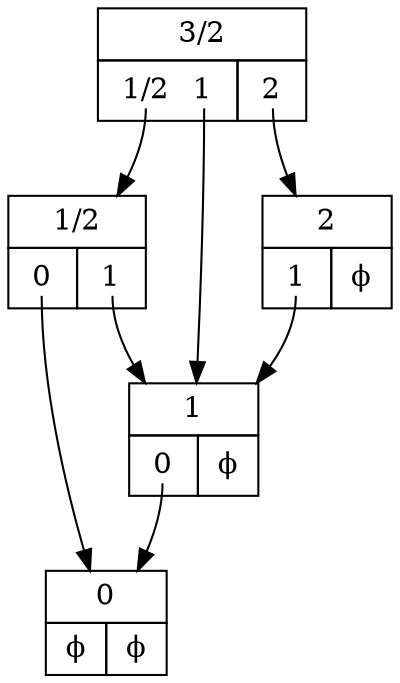 digraph "1.5" {
   node_1 [shape=none,margin=0,label=
         <<TABLE BORDER="0" CELLBORDER="1" CELLSPACING="0" CELLPADDING="4">
         <TR><TD COLSPAN="2">3/2</TD></TR>
         <TR><TD PORT="L"> <TABLE BORDER="0" CELLBORDER="0" CELLPADDING="0"><TR><TD PORT="1/2,1"> 1/2 </TD> &nbsp; <TD PORT="1,2"> 1 </TD> &nbsp; </TR></TABLE> </TD><TD PORT="R"> <TABLE BORDER="0" CELLBORDER="0" CELLPADDING="0"><TR><TD PORT="2,1"> 2 </TD> &nbsp; </TR></TABLE> </TD></TR>
         </TABLE>>,
         ];
   node_1:"1/2,1" -> node_2;
   node_2 [shape=none,margin=0,label=
         <<TABLE BORDER="0" CELLBORDER="1" CELLSPACING="0" CELLPADDING="4">
         <TR><TD COLSPAN="2">1/2</TD></TR>
         <TR><TD PORT="L"> <TABLE BORDER="0" CELLBORDER="0" CELLPADDING="0"><TR><TD PORT="0,1"> 0 </TD> &nbsp; </TR></TABLE> </TD><TD PORT="R"> <TABLE BORDER="0" CELLBORDER="0" CELLPADDING="0"><TR><TD PORT="1,1"> 1 </TD> &nbsp; </TR></TABLE> </TD></TR>
         </TABLE>>,
         ];
   node_2:"0,1" -> node_3;
   node_3 [shape=none,margin=0,label=
         <<TABLE BORDER="0" CELLBORDER="1" CELLSPACING="0" CELLPADDING="4">
         <TR><TD COLSPAN="2">0</TD></TR>
         <TR><TD PORT="L"> ϕ </TD><TD PORT="R"> ϕ </TD></TR>
         </TABLE>>,
         ];
   node_2:"1,1" -> node_4;
   node_4 [shape=none,margin=0,label=
         <<TABLE BORDER="0" CELLBORDER="1" CELLSPACING="0" CELLPADDING="4">
         <TR><TD COLSPAN="2">1</TD></TR>
         <TR><TD PORT="L"> <TABLE BORDER="0" CELLBORDER="0" CELLPADDING="0"><TR><TD PORT="0,1"> 0 </TD> &nbsp; </TR></TABLE> </TD><TD PORT="R"> ϕ </TD></TR>
         </TABLE>>,
         ];
   node_4:"0,1" -> node_3;
   node_1:"1,2" -> node_4;
   node_1:"2,1" -> node_5;
   node_5 [shape=none,margin=0,label=
         <<TABLE BORDER="0" CELLBORDER="1" CELLSPACING="0" CELLPADDING="4">
         <TR><TD COLSPAN="2">2</TD></TR>
         <TR><TD PORT="L"> <TABLE BORDER="0" CELLBORDER="0" CELLPADDING="0"><TR><TD PORT="1,1"> 1 </TD> &nbsp; </TR></TABLE> </TD><TD PORT="R"> ϕ </TD></TR>
         </TABLE>>,
         ];
   node_5:"1,1" -> node_4;
}
